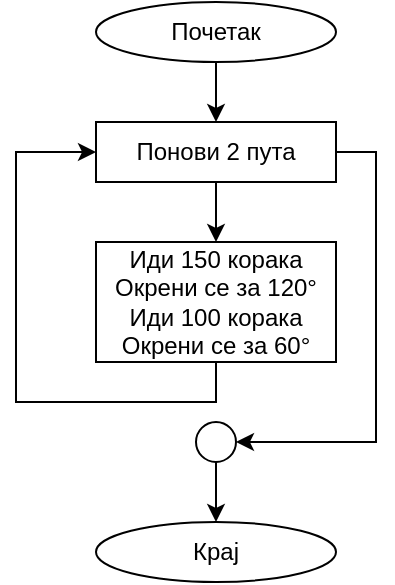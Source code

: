 <mxfile version="14.5.6" type="github">
  <diagram id="4r6rbgrHIdLEk2nkMCa2" name="Page-1">
    <mxGraphModel dx="1038" dy="491" grid="1" gridSize="10" guides="1" tooltips="1" connect="1" arrows="1" fold="1" page="1" pageScale="1" pageWidth="827" pageHeight="1169" math="0" shadow="0">
      <root>
        <mxCell id="0" />
        <mxCell id="1" parent="0" />
        <mxCell id="6EivLST0fYgpYYAp2-vA-10" style="edgeStyle=orthogonalEdgeStyle;rounded=0;orthogonalLoop=1;jettySize=auto;html=1;exitX=0.5;exitY=1;exitDx=0;exitDy=0;entryX=0.5;entryY=1;entryDx=0;entryDy=0;" parent="1" source="6EivLST0fYgpYYAp2-vA-1" edge="1">
          <mxGeometry relative="1" as="geometry">
            <mxPoint x="300" y="120" as="targetPoint" />
          </mxGeometry>
        </mxCell>
        <mxCell id="6EivLST0fYgpYYAp2-vA-1" value="Почетак" style="ellipse;whiteSpace=wrap;html=1;" parent="1" vertex="1">
          <mxGeometry x="240" y="60" width="120" height="30" as="geometry" />
        </mxCell>
        <mxCell id="6EivLST0fYgpYYAp2-vA-6" value="Крај" style="ellipse;whiteSpace=wrap;html=1;" parent="1" vertex="1">
          <mxGeometry x="240" y="320" width="120" height="30" as="geometry" />
        </mxCell>
        <mxCell id="6EivLST0fYgpYYAp2-vA-17" style="edgeStyle=orthogonalEdgeStyle;rounded=0;orthogonalLoop=1;jettySize=auto;html=1;exitX=0.5;exitY=1;exitDx=0;exitDy=0;entryX=0.5;entryY=0;entryDx=0;entryDy=0;" parent="1" source="6EivLST0fYgpYYAp2-vA-8" target="6EivLST0fYgpYYAp2-vA-6" edge="1">
          <mxGeometry relative="1" as="geometry" />
        </mxCell>
        <mxCell id="6EivLST0fYgpYYAp2-vA-8" value="" style="ellipse;whiteSpace=wrap;html=1;aspect=fixed;" parent="1" vertex="1">
          <mxGeometry x="290" y="270" width="20" height="20" as="geometry" />
        </mxCell>
        <mxCell id="11X7SXzgaQeFyWruu7Xs-5" style="edgeStyle=orthogonalEdgeStyle;rounded=0;orthogonalLoop=1;jettySize=auto;html=1;exitX=0.5;exitY=1;exitDx=0;exitDy=0;entryX=0.5;entryY=0;entryDx=0;entryDy=0;" parent="1" source="11X7SXzgaQeFyWruu7Xs-3" target="11X7SXzgaQeFyWruu7Xs-4" edge="1">
          <mxGeometry relative="1" as="geometry" />
        </mxCell>
        <mxCell id="11X7SXzgaQeFyWruu7Xs-7" style="edgeStyle=orthogonalEdgeStyle;rounded=0;orthogonalLoop=1;jettySize=auto;html=1;exitX=1;exitY=0.5;exitDx=0;exitDy=0;entryX=1;entryY=0.5;entryDx=0;entryDy=0;" parent="1" source="11X7SXzgaQeFyWruu7Xs-3" target="6EivLST0fYgpYYAp2-vA-8" edge="1">
          <mxGeometry relative="1" as="geometry" />
        </mxCell>
        <mxCell id="11X7SXzgaQeFyWruu7Xs-3" value="Понови 2 пута" style="rounded=0;whiteSpace=wrap;html=1;" parent="1" vertex="1">
          <mxGeometry x="240" y="120" width="120" height="30" as="geometry" />
        </mxCell>
        <mxCell id="11X7SXzgaQeFyWruu7Xs-4" value="Иди 150 корака&lt;br&gt;Окрени се за 120°&lt;br&gt;Иди 100 корака&lt;br&gt;Окрени се за 60°" style="rounded=0;whiteSpace=wrap;html=1;" parent="1" vertex="1">
          <mxGeometry x="240" y="180" width="120" height="60" as="geometry" />
        </mxCell>
        <mxCell id="11X7SXzgaQeFyWruu7Xs-6" style="edgeStyle=orthogonalEdgeStyle;rounded=0;orthogonalLoop=1;jettySize=auto;html=1;exitX=0.5;exitY=1;exitDx=0;exitDy=0;entryX=0;entryY=0.5;entryDx=0;entryDy=0;" parent="1" source="11X7SXzgaQeFyWruu7Xs-4" target="11X7SXzgaQeFyWruu7Xs-3" edge="1">
          <mxGeometry relative="1" as="geometry">
            <mxPoint x="300" y="160" as="targetPoint" />
            <Array as="points">
              <mxPoint x="300" y="260" />
              <mxPoint x="200" y="260" />
              <mxPoint x="200" y="135" />
            </Array>
          </mxGeometry>
        </mxCell>
      </root>
    </mxGraphModel>
  </diagram>
</mxfile>
